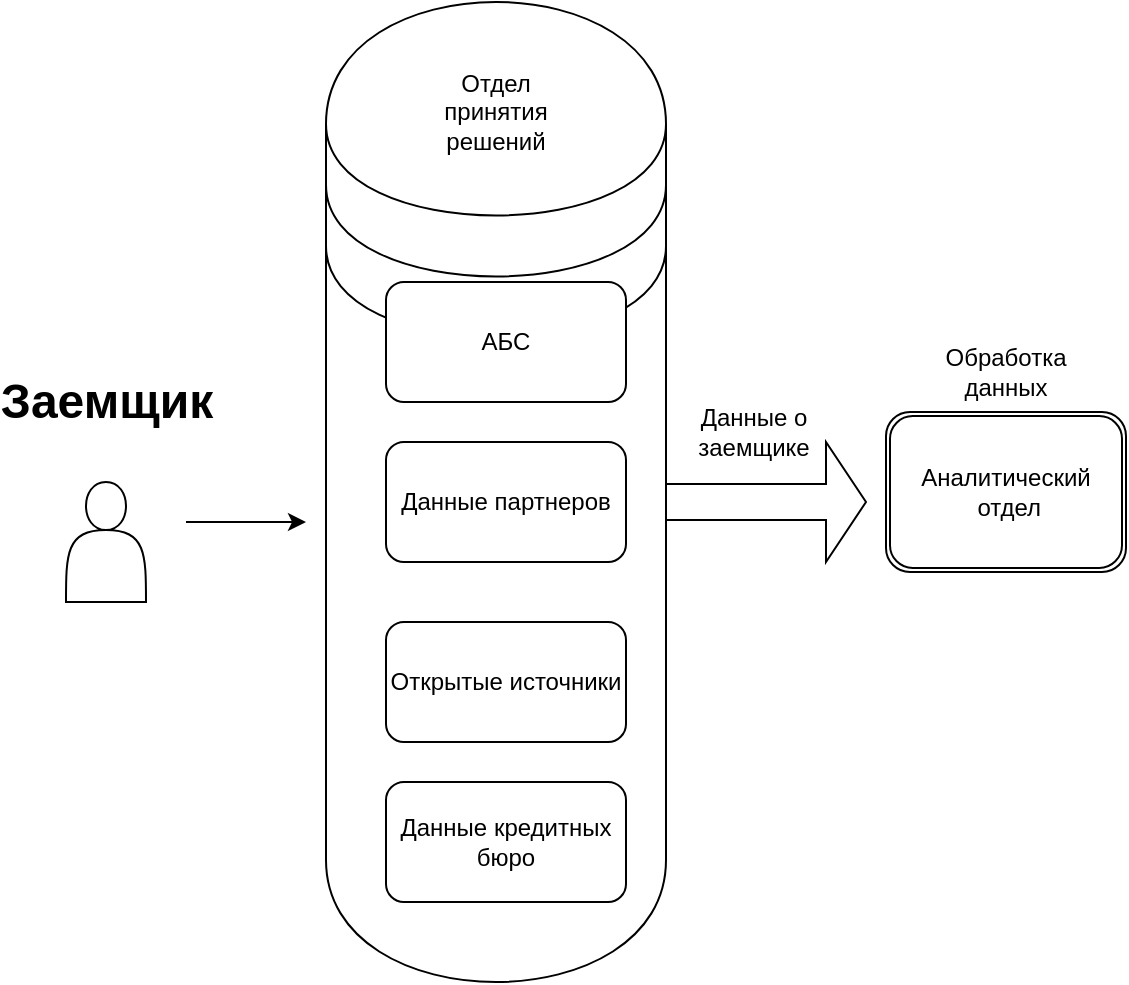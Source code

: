 <mxfile version="21.0.2" type="github">
  <diagram name="Страница 1" id="DrNtkFW8OOAyjXwriSfT">
    <mxGraphModel dx="2068" dy="1101" grid="1" gridSize="10" guides="1" tooltips="1" connect="1" arrows="1" fold="1" page="1" pageScale="1" pageWidth="827" pageHeight="1169" math="0" shadow="0">
      <root>
        <mxCell id="0" />
        <mxCell id="1" parent="0" />
        <mxCell id="E3ZtQgOo_2V0chC50kuB-8" value="" style="shape=datastore;whiteSpace=wrap;html=1;" vertex="1" parent="1">
          <mxGeometry x="170" y="70" width="170" height="490" as="geometry" />
        </mxCell>
        <mxCell id="E3ZtQgOo_2V0chC50kuB-1" value="" style="shape=actor;whiteSpace=wrap;html=1;" vertex="1" parent="1">
          <mxGeometry x="40" y="310" width="40" height="60" as="geometry" />
        </mxCell>
        <mxCell id="E3ZtQgOo_2V0chC50kuB-2" value="АБС" style="rounded=1;whiteSpace=wrap;html=1;" vertex="1" parent="1">
          <mxGeometry x="200" y="210" width="120" height="60" as="geometry" />
        </mxCell>
        <mxCell id="E3ZtQgOo_2V0chC50kuB-3" value="Заемщик" style="text;strokeColor=none;fillColor=none;html=1;fontSize=24;fontStyle=1;verticalAlign=middle;align=center;" vertex="1" parent="1">
          <mxGeometry x="10" y="250" width="100" height="40" as="geometry" />
        </mxCell>
        <mxCell id="E3ZtQgOo_2V0chC50kuB-4" value="Данные партнеров" style="rounded=1;whiteSpace=wrap;html=1;" vertex="1" parent="1">
          <mxGeometry x="200" y="290" width="120" height="60" as="geometry" />
        </mxCell>
        <mxCell id="E3ZtQgOo_2V0chC50kuB-5" value="Открытые источники" style="rounded=1;whiteSpace=wrap;html=1;" vertex="1" parent="1">
          <mxGeometry x="200" y="380" width="120" height="60" as="geometry" />
        </mxCell>
        <mxCell id="E3ZtQgOo_2V0chC50kuB-6" value="Данные кредитных бюро" style="rounded=1;whiteSpace=wrap;html=1;" vertex="1" parent="1">
          <mxGeometry x="200" y="460" width="120" height="60" as="geometry" />
        </mxCell>
        <mxCell id="E3ZtQgOo_2V0chC50kuB-10" value="Отдел принятия решений" style="text;html=1;strokeColor=none;fillColor=none;align=center;verticalAlign=middle;whiteSpace=wrap;rounded=0;" vertex="1" parent="1">
          <mxGeometry x="220" y="100" width="70" height="50" as="geometry" />
        </mxCell>
        <mxCell id="E3ZtQgOo_2V0chC50kuB-12" value="" style="shape=singleArrow;whiteSpace=wrap;html=1;" vertex="1" parent="1">
          <mxGeometry x="340" y="290" width="100" height="60" as="geometry" />
        </mxCell>
        <mxCell id="E3ZtQgOo_2V0chC50kuB-13" value="" style="endArrow=classic;html=1;rounded=0;" edge="1" parent="1">
          <mxGeometry relative="1" as="geometry">
            <mxPoint x="100" y="330" as="sourcePoint" />
            <mxPoint x="160" y="330" as="targetPoint" />
          </mxGeometry>
        </mxCell>
        <mxCell id="E3ZtQgOo_2V0chC50kuB-15" value="Аналитический &amp;nbsp;отдел" style="shape=ext;double=1;rounded=1;whiteSpace=wrap;html=1;" vertex="1" parent="1">
          <mxGeometry x="450" y="275" width="120" height="80" as="geometry" />
        </mxCell>
        <mxCell id="E3ZtQgOo_2V0chC50kuB-16" value="Данные о заемщике" style="text;html=1;strokeColor=none;fillColor=none;align=center;verticalAlign=middle;whiteSpace=wrap;rounded=0;" vertex="1" parent="1">
          <mxGeometry x="353.5" y="270" width="60" height="30" as="geometry" />
        </mxCell>
        <mxCell id="E3ZtQgOo_2V0chC50kuB-17" value="Обработка данных&lt;br&gt;" style="text;html=1;strokeColor=none;fillColor=none;align=center;verticalAlign=middle;whiteSpace=wrap;rounded=0;" vertex="1" parent="1">
          <mxGeometry x="480" y="240" width="60" height="30" as="geometry" />
        </mxCell>
      </root>
    </mxGraphModel>
  </diagram>
</mxfile>
